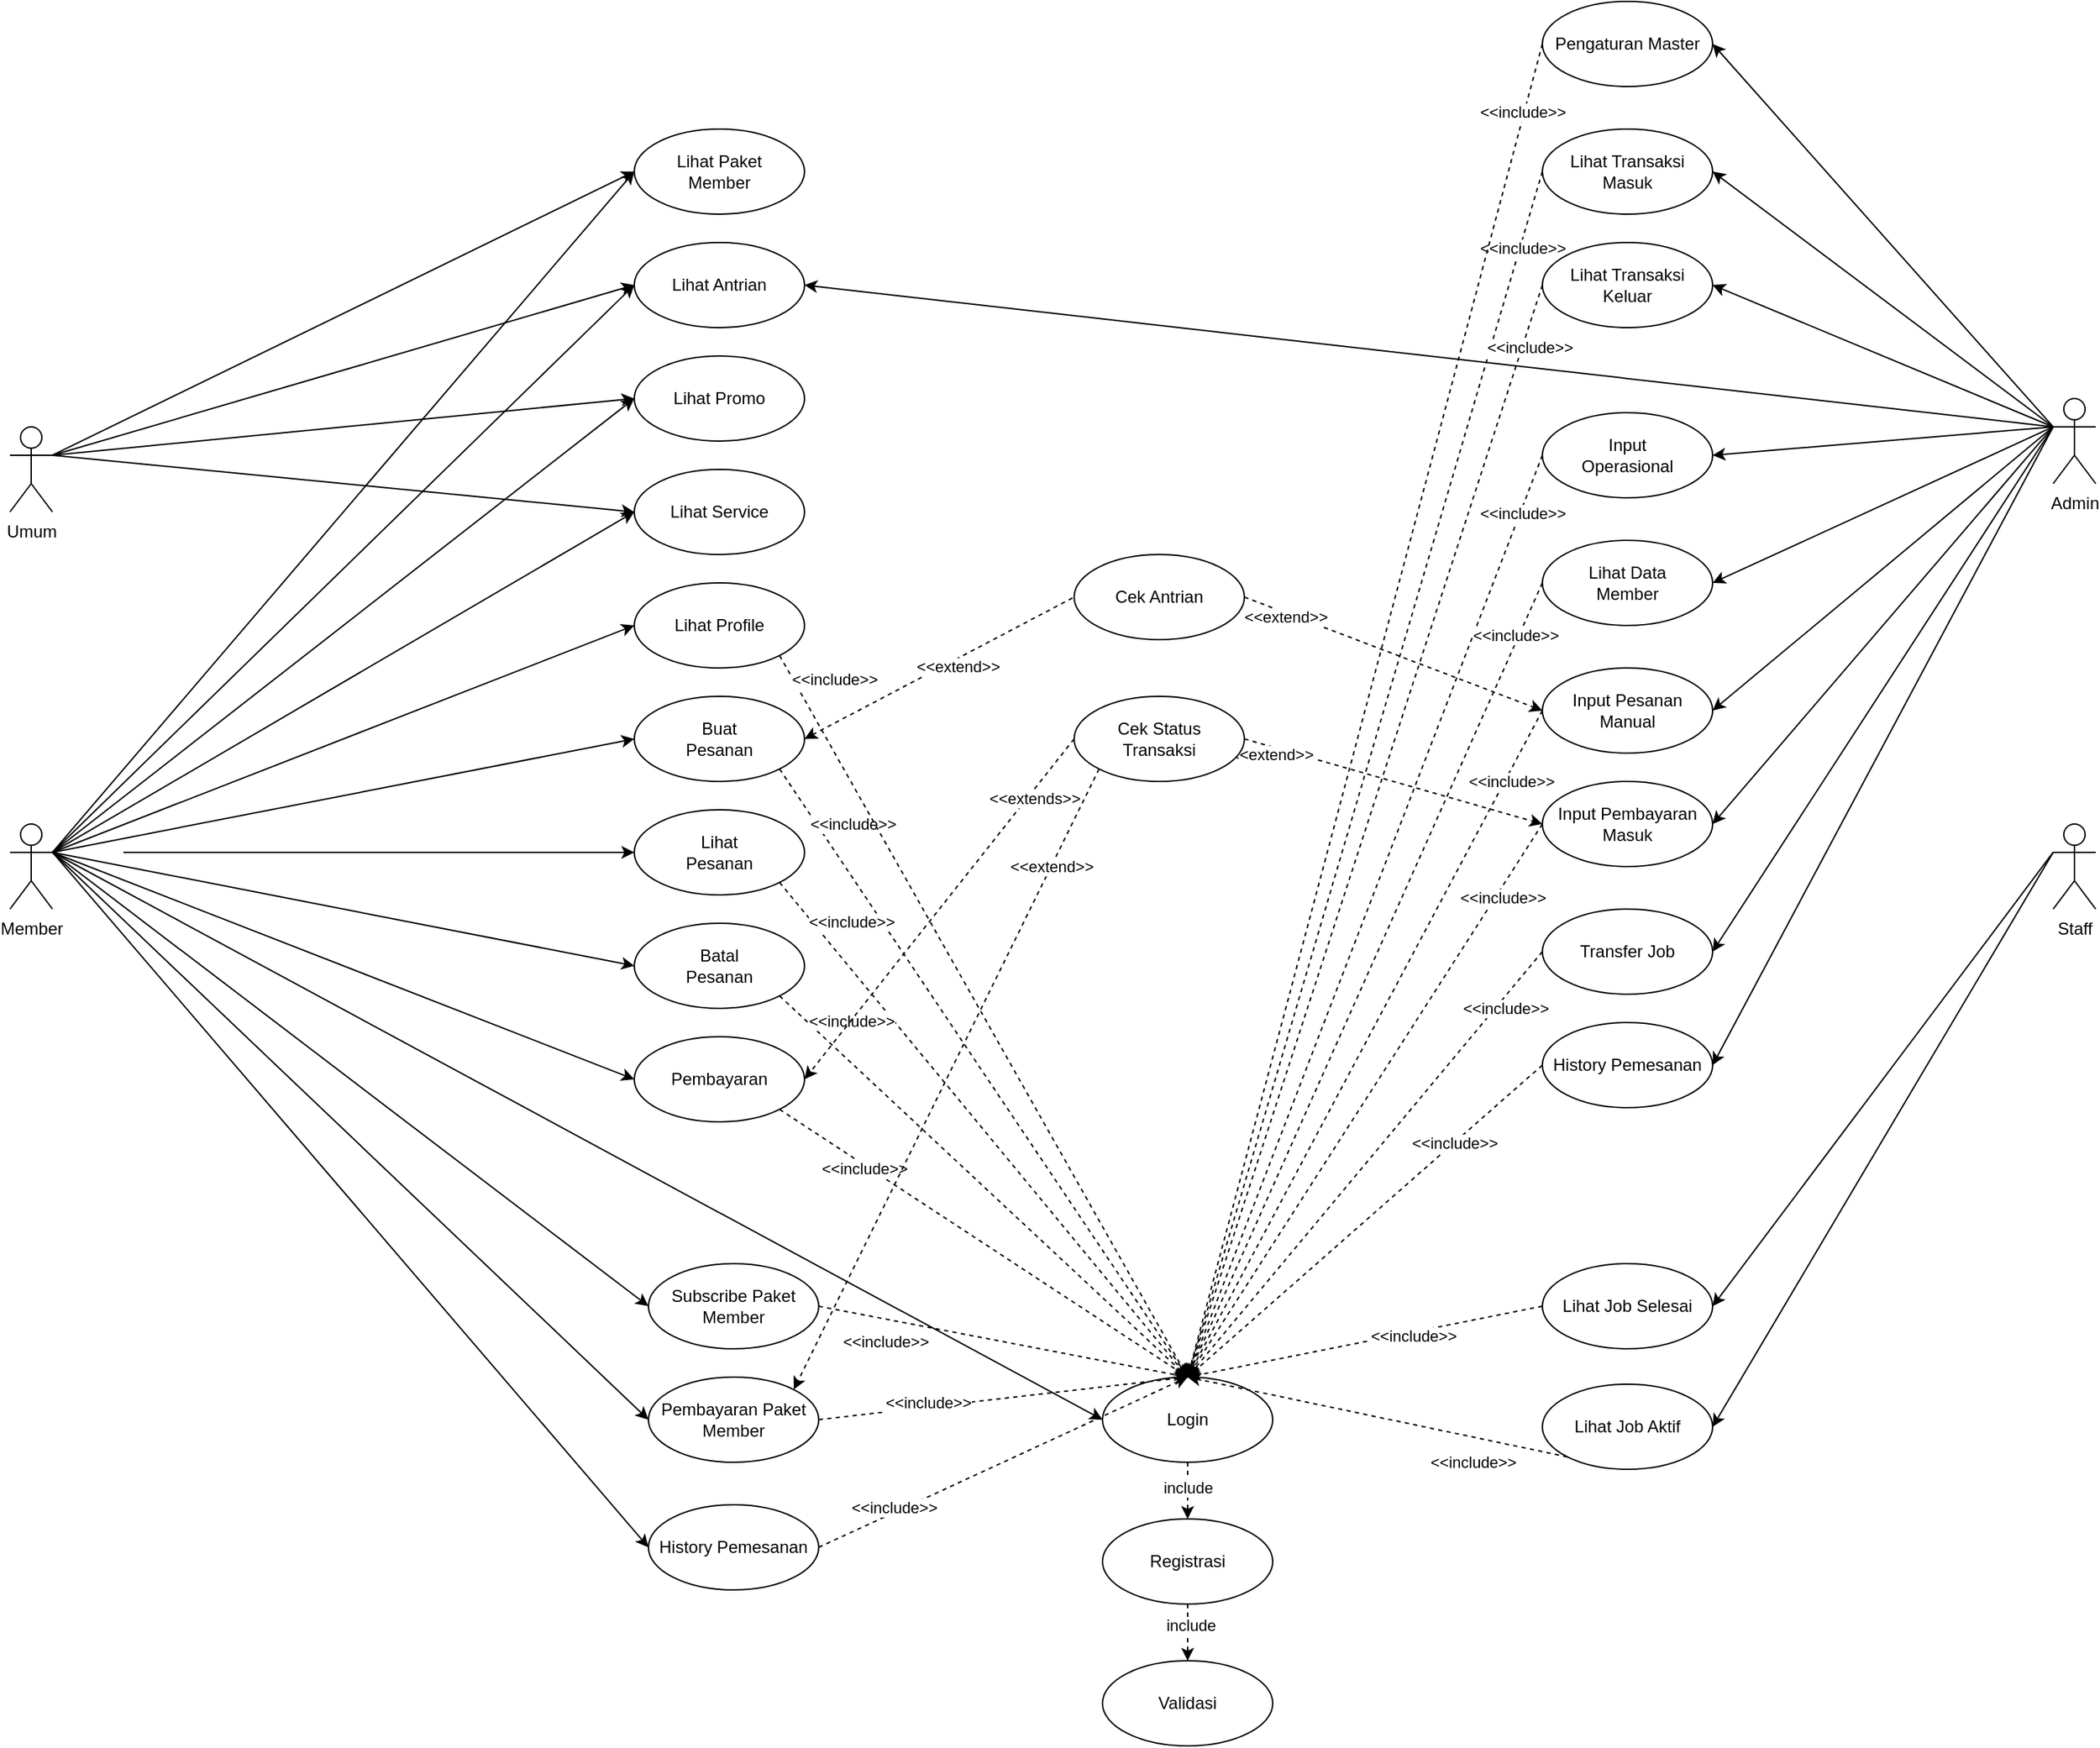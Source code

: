 <mxfile version="22.1.4" type="github">
  <diagram name="Page-1" id="RZWibH-738hVHqYzk8vU">
    <mxGraphModel dx="937" dy="1720" grid="1" gridSize="10" guides="1" tooltips="1" connect="1" arrows="1" fold="1" page="1" pageScale="1" pageWidth="850" pageHeight="1100" math="0" shadow="0">
      <root>
        <mxCell id="0" />
        <mxCell id="1" parent="0" />
        <mxCell id="k3TqVHNHk5mqW3imNTK8-18" style="rounded=0;orthogonalLoop=1;jettySize=auto;html=1;entryX=0;entryY=0.5;entryDx=0;entryDy=0;" parent="1" target="k3TqVHNHk5mqW3imNTK8-6" edge="1">
          <mxGeometry relative="1" as="geometry">
            <mxPoint x="40" y="260" as="sourcePoint" />
          </mxGeometry>
        </mxCell>
        <mxCell id="k3TqVHNHk5mqW3imNTK8-24" style="rounded=0;orthogonalLoop=1;jettySize=auto;html=1;exitX=1;exitY=0.333;exitDx=0;exitDy=0;exitPerimeter=0;entryX=0;entryY=0.5;entryDx=0;entryDy=0;" parent="1" source="k3TqVHNHk5mqW3imNTK8-1" target="k3TqVHNHk5mqW3imNTK8-16" edge="1">
          <mxGeometry relative="1" as="geometry" />
        </mxCell>
        <mxCell id="k3TqVHNHk5mqW3imNTK8-26" style="rounded=0;orthogonalLoop=1;jettySize=auto;html=1;entryX=0;entryY=0.5;entryDx=0;entryDy=0;" parent="1" target="k3TqVHNHk5mqW3imNTK8-25" edge="1">
          <mxGeometry relative="1" as="geometry">
            <mxPoint x="90" y="260" as="sourcePoint" />
          </mxGeometry>
        </mxCell>
        <mxCell id="k3TqVHNHk5mqW3imNTK8-30" style="rounded=0;orthogonalLoop=1;jettySize=auto;html=1;exitX=1;exitY=0.333;exitDx=0;exitDy=0;exitPerimeter=0;entryX=0;entryY=0.5;entryDx=0;entryDy=0;" parent="1" source="k3TqVHNHk5mqW3imNTK8-1" target="k3TqVHNHk5mqW3imNTK8-29" edge="1">
          <mxGeometry relative="1" as="geometry" />
        </mxCell>
        <mxCell id="k3TqVHNHk5mqW3imNTK8-35" style="rounded=0;orthogonalLoop=1;jettySize=auto;html=1;exitX=1;exitY=0.333;exitDx=0;exitDy=0;exitPerimeter=0;entryX=0;entryY=0.5;entryDx=0;entryDy=0;" parent="1" source="k3TqVHNHk5mqW3imNTK8-1" target="k3TqVHNHk5mqW3imNTK8-33" edge="1">
          <mxGeometry relative="1" as="geometry" />
        </mxCell>
        <mxCell id="k3TqVHNHk5mqW3imNTK8-53" style="rounded=0;orthogonalLoop=1;jettySize=auto;html=1;exitX=1;exitY=0.333;exitDx=0;exitDy=0;exitPerimeter=0;entryX=0;entryY=0.5;entryDx=0;entryDy=0;" parent="1" source="k3TqVHNHk5mqW3imNTK8-1" target="k3TqVHNHk5mqW3imNTK8-52" edge="1">
          <mxGeometry relative="1" as="geometry" />
        </mxCell>
        <mxCell id="k3TqVHNHk5mqW3imNTK8-57" style="rounded=0;orthogonalLoop=1;jettySize=auto;html=1;exitX=1;exitY=0.333;exitDx=0;exitDy=0;exitPerimeter=0;entryX=0;entryY=0.5;entryDx=0;entryDy=0;" parent="1" source="k3TqVHNHk5mqW3imNTK8-1" target="k3TqVHNHk5mqW3imNTK8-56" edge="1">
          <mxGeometry relative="1" as="geometry" />
        </mxCell>
        <mxCell id="k3TqVHNHk5mqW3imNTK8-65" style="rounded=0;orthogonalLoop=1;jettySize=auto;html=1;exitX=1;exitY=0.333;exitDx=0;exitDy=0;exitPerimeter=0;entryX=0;entryY=0.5;entryDx=0;entryDy=0;" parent="1" source="k3TqVHNHk5mqW3imNTK8-1" target="k3TqVHNHk5mqW3imNTK8-63" edge="1">
          <mxGeometry relative="1" as="geometry" />
        </mxCell>
        <mxCell id="k3TqVHNHk5mqW3imNTK8-72" style="rounded=0;orthogonalLoop=1;jettySize=auto;html=1;exitX=1;exitY=0.333;exitDx=0;exitDy=0;exitPerimeter=0;entryX=0;entryY=0.5;entryDx=0;entryDy=0;" parent="1" source="k3TqVHNHk5mqW3imNTK8-1" target="k3TqVHNHk5mqW3imNTK8-69" edge="1">
          <mxGeometry relative="1" as="geometry" />
        </mxCell>
        <mxCell id="k3TqVHNHk5mqW3imNTK8-74" style="rounded=0;orthogonalLoop=1;jettySize=auto;html=1;exitX=1;exitY=0.333;exitDx=0;exitDy=0;exitPerimeter=0;entryX=0;entryY=0.5;entryDx=0;entryDy=0;" parent="1" source="k3TqVHNHk5mqW3imNTK8-1" target="k3TqVHNHk5mqW3imNTK8-73" edge="1">
          <mxGeometry relative="1" as="geometry" />
        </mxCell>
        <mxCell id="k3TqVHNHk5mqW3imNTK8-79" style="rounded=0;orthogonalLoop=1;jettySize=auto;html=1;exitX=1;exitY=0.333;exitDx=0;exitDy=0;exitPerimeter=0;entryX=0;entryY=0.5;entryDx=0;entryDy=0;" parent="1" source="k3TqVHNHk5mqW3imNTK8-1" target="k3TqVHNHk5mqW3imNTK8-78" edge="1">
          <mxGeometry relative="1" as="geometry" />
        </mxCell>
        <mxCell id="KHBXSMQMvvjmzLpoduHy-2" style="rounded=0;orthogonalLoop=1;jettySize=auto;html=1;exitX=1;exitY=0.333;exitDx=0;exitDy=0;exitPerimeter=0;entryX=0;entryY=0.5;entryDx=0;entryDy=0;" edge="1" parent="1" source="k3TqVHNHk5mqW3imNTK8-1" target="KHBXSMQMvvjmzLpoduHy-1">
          <mxGeometry relative="1" as="geometry" />
        </mxCell>
        <mxCell id="k3TqVHNHk5mqW3imNTK8-1" value="Member" style="shape=umlActor;verticalLabelPosition=bottom;verticalAlign=top;html=1;outlineConnect=0;" parent="1" vertex="1">
          <mxGeometry x="10" y="240" width="30" height="60" as="geometry" />
        </mxCell>
        <mxCell id="k3TqVHNHk5mqW3imNTK8-10" value="" style="edgeStyle=orthogonalEdgeStyle;rounded=0;orthogonalLoop=1;jettySize=auto;html=1;dashed=1;" parent="1" source="k3TqVHNHk5mqW3imNTK8-6" target="k3TqVHNHk5mqW3imNTK8-9" edge="1">
          <mxGeometry relative="1" as="geometry" />
        </mxCell>
        <mxCell id="k3TqVHNHk5mqW3imNTK8-11" value="&lt;div&gt;include&lt;/div&gt;" style="edgeLabel;html=1;align=center;verticalAlign=middle;resizable=0;points=[];" parent="k3TqVHNHk5mqW3imNTK8-10" vertex="1" connectable="0">
          <mxGeometry x="-0.129" relative="1" as="geometry">
            <mxPoint as="offset" />
          </mxGeometry>
        </mxCell>
        <mxCell id="k3TqVHNHk5mqW3imNTK8-6" value="Login" style="ellipse;whiteSpace=wrap;html=1;" parent="1" vertex="1">
          <mxGeometry x="780" y="630" width="120" height="60" as="geometry" />
        </mxCell>
        <mxCell id="k3TqVHNHk5mqW3imNTK8-13" value="" style="edgeStyle=orthogonalEdgeStyle;rounded=0;orthogonalLoop=1;jettySize=auto;html=1;dashed=1;" parent="1" source="k3TqVHNHk5mqW3imNTK8-9" target="k3TqVHNHk5mqW3imNTK8-12" edge="1">
          <mxGeometry relative="1" as="geometry" />
        </mxCell>
        <mxCell id="k3TqVHNHk5mqW3imNTK8-14" value="include" style="edgeLabel;html=1;align=center;verticalAlign=middle;resizable=0;points=[];" parent="k3TqVHNHk5mqW3imNTK8-13" vertex="1" connectable="0">
          <mxGeometry x="-0.254" y="2" relative="1" as="geometry">
            <mxPoint as="offset" />
          </mxGeometry>
        </mxCell>
        <mxCell id="k3TqVHNHk5mqW3imNTK8-9" value="Registrasi" style="ellipse;whiteSpace=wrap;html=1;" parent="1" vertex="1">
          <mxGeometry x="780" y="730" width="120" height="60" as="geometry" />
        </mxCell>
        <mxCell id="k3TqVHNHk5mqW3imNTK8-12" value="Validasi" style="ellipse;whiteSpace=wrap;html=1;" parent="1" vertex="1">
          <mxGeometry x="780" y="830" width="120" height="60" as="geometry" />
        </mxCell>
        <mxCell id="k3TqVHNHk5mqW3imNTK8-41" style="rounded=0;orthogonalLoop=1;jettySize=auto;html=1;exitX=1;exitY=1;exitDx=0;exitDy=0;entryX=0.5;entryY=0;entryDx=0;entryDy=0;dashed=1;" parent="1" source="k3TqVHNHk5mqW3imNTK8-16" target="k3TqVHNHk5mqW3imNTK8-6" edge="1">
          <mxGeometry relative="1" as="geometry" />
        </mxCell>
        <mxCell id="k3TqVHNHk5mqW3imNTK8-46" value="&amp;lt;&amp;lt;include&amp;gt;&amp;gt;" style="edgeLabel;html=1;align=center;verticalAlign=middle;resizable=0;points=[];" parent="k3TqVHNHk5mqW3imNTK8-41" vertex="1" connectable="0">
          <mxGeometry x="-0.733" y="4" relative="1" as="geometry">
            <mxPoint x="10" y="-17" as="offset" />
          </mxGeometry>
        </mxCell>
        <mxCell id="hbDmPjfFOQGGygIN4OG3-49" style="rounded=0;orthogonalLoop=1;jettySize=auto;html=1;exitX=1;exitY=0.5;exitDx=0;exitDy=0;entryX=0;entryY=0.5;entryDx=0;entryDy=0;dashed=1;endArrow=none;endFill=0;startArrow=classic;startFill=1;" parent="1" source="k3TqVHNHk5mqW3imNTK8-16" target="hbDmPjfFOQGGygIN4OG3-48" edge="1">
          <mxGeometry relative="1" as="geometry" />
        </mxCell>
        <mxCell id="hbDmPjfFOQGGygIN4OG3-50" value="&amp;lt;&amp;lt;extend&amp;gt;&amp;gt;" style="edgeLabel;html=1;align=center;verticalAlign=middle;resizable=0;points=[];" parent="hbDmPjfFOQGGygIN4OG3-49" vertex="1" connectable="0">
          <mxGeometry x="0.108" y="-5" relative="1" as="geometry">
            <mxPoint as="offset" />
          </mxGeometry>
        </mxCell>
        <mxCell id="k3TqVHNHk5mqW3imNTK8-16" value="&lt;div&gt;Buat&lt;/div&gt;&lt;div&gt;Pesanan&lt;br&gt;&lt;/div&gt;" style="ellipse;whiteSpace=wrap;html=1;" parent="1" vertex="1">
          <mxGeometry x="450" y="150" width="120" height="60" as="geometry" />
        </mxCell>
        <mxCell id="k3TqVHNHk5mqW3imNTK8-42" style="rounded=0;orthogonalLoop=1;jettySize=auto;html=1;exitX=1;exitY=1;exitDx=0;exitDy=0;entryX=0.5;entryY=0;entryDx=0;entryDy=0;dashed=1;" parent="1" source="k3TqVHNHk5mqW3imNTK8-25" target="k3TqVHNHk5mqW3imNTK8-6" edge="1">
          <mxGeometry relative="1" as="geometry" />
        </mxCell>
        <mxCell id="k3TqVHNHk5mqW3imNTK8-45" value="&amp;lt;&amp;lt;include&amp;gt;&amp;gt;" style="edgeLabel;html=1;align=center;verticalAlign=middle;resizable=0;points=[];" parent="k3TqVHNHk5mqW3imNTK8-42" vertex="1" connectable="0">
          <mxGeometry x="-0.7" y="2" relative="1" as="geometry">
            <mxPoint x="6" y="-24" as="offset" />
          </mxGeometry>
        </mxCell>
        <mxCell id="k3TqVHNHk5mqW3imNTK8-25" value="&lt;div&gt;Lihat&lt;/div&gt;&lt;div&gt;Pesanan&lt;br&gt;&lt;/div&gt;" style="ellipse;whiteSpace=wrap;html=1;" parent="1" vertex="1">
          <mxGeometry x="450" y="230" width="120" height="60" as="geometry" />
        </mxCell>
        <mxCell id="k3TqVHNHk5mqW3imNTK8-43" style="rounded=0;orthogonalLoop=1;jettySize=auto;html=1;exitX=1;exitY=1;exitDx=0;exitDy=0;entryX=0.5;entryY=0;entryDx=0;entryDy=0;dashed=1;" parent="1" source="k3TqVHNHk5mqW3imNTK8-29" target="k3TqVHNHk5mqW3imNTK8-6" edge="1">
          <mxGeometry relative="1" as="geometry" />
        </mxCell>
        <mxCell id="k3TqVHNHk5mqW3imNTK8-44" value="&amp;lt;&amp;lt;include&amp;gt;&amp;gt;" style="edgeLabel;html=1;align=center;verticalAlign=middle;resizable=0;points=[];" parent="k3TqVHNHk5mqW3imNTK8-43" vertex="1" connectable="0">
          <mxGeometry x="-0.611" y="3" relative="1" as="geometry">
            <mxPoint x="-8" y="-33" as="offset" />
          </mxGeometry>
        </mxCell>
        <mxCell id="k3TqVHNHk5mqW3imNTK8-29" value="&lt;div&gt;Batal&lt;/div&gt;&lt;div&gt;Pesanan&lt;br&gt;&lt;/div&gt;" style="ellipse;whiteSpace=wrap;html=1;" parent="1" vertex="1">
          <mxGeometry x="450" y="310" width="120" height="60" as="geometry" />
        </mxCell>
        <mxCell id="k3TqVHNHk5mqW3imNTK8-40" style="rounded=0;orthogonalLoop=1;jettySize=auto;html=1;exitX=1;exitY=1;exitDx=0;exitDy=0;entryX=0.5;entryY=0;entryDx=0;entryDy=0;dashed=1;" parent="1" source="k3TqVHNHk5mqW3imNTK8-33" target="k3TqVHNHk5mqW3imNTK8-6" edge="1">
          <mxGeometry relative="1" as="geometry" />
        </mxCell>
        <mxCell id="k3TqVHNHk5mqW3imNTK8-47" value="&amp;lt;&amp;lt;include&amp;gt;&amp;gt;" style="edgeLabel;html=1;align=center;verticalAlign=middle;resizable=0;points=[];" parent="k3TqVHNHk5mqW3imNTK8-40" vertex="1" connectable="0">
          <mxGeometry x="-0.782" y="2" relative="1" as="geometry">
            <mxPoint x="5" y="-38" as="offset" />
          </mxGeometry>
        </mxCell>
        <mxCell id="k3TqVHNHk5mqW3imNTK8-33" value="Lihat Profile" style="ellipse;whiteSpace=wrap;html=1;" parent="1" vertex="1">
          <mxGeometry x="450" y="70" width="120" height="60" as="geometry" />
        </mxCell>
        <mxCell id="k3TqVHNHk5mqW3imNTK8-50" style="rounded=0;orthogonalLoop=1;jettySize=auto;html=1;exitX=1;exitY=1;exitDx=0;exitDy=0;entryX=0.5;entryY=0;entryDx=0;entryDy=0;dashed=1;" parent="1" source="k3TqVHNHk5mqW3imNTK8-48" target="k3TqVHNHk5mqW3imNTK8-6" edge="1">
          <mxGeometry relative="1" as="geometry" />
        </mxCell>
        <mxCell id="k3TqVHNHk5mqW3imNTK8-51" value="&amp;lt;&amp;lt;include&amp;gt;&amp;gt;" style="edgeLabel;html=1;align=center;verticalAlign=middle;resizable=0;points=[];" parent="k3TqVHNHk5mqW3imNTK8-50" vertex="1" connectable="0">
          <mxGeometry x="-0.582" y="-2" relative="1" as="geometry">
            <mxPoint as="offset" />
          </mxGeometry>
        </mxCell>
        <mxCell id="k3TqVHNHk5mqW3imNTK8-48" value="&lt;div&gt;Pembayaran&lt;br&gt;&lt;/div&gt;" style="ellipse;whiteSpace=wrap;html=1;" parent="1" vertex="1">
          <mxGeometry x="450" y="390" width="120" height="60" as="geometry" />
        </mxCell>
        <mxCell id="k3TqVHNHk5mqW3imNTK8-49" style="rounded=0;orthogonalLoop=1;jettySize=auto;html=1;exitX=1;exitY=0.333;exitDx=0;exitDy=0;exitPerimeter=0;entryX=0;entryY=0.5;entryDx=0;entryDy=0;" parent="1" source="k3TqVHNHk5mqW3imNTK8-1" target="k3TqVHNHk5mqW3imNTK8-48" edge="1">
          <mxGeometry relative="1" as="geometry" />
        </mxCell>
        <mxCell id="k3TqVHNHk5mqW3imNTK8-52" value="Lihat Service" style="ellipse;whiteSpace=wrap;html=1;" parent="1" vertex="1">
          <mxGeometry x="450" y="-10" width="120" height="60" as="geometry" />
        </mxCell>
        <mxCell id="k3TqVHNHk5mqW3imNTK8-56" value="Lihat Promo" style="ellipse;whiteSpace=wrap;html=1;" parent="1" vertex="1">
          <mxGeometry x="450" y="-90" width="120" height="60" as="geometry" />
        </mxCell>
        <mxCell id="k3TqVHNHk5mqW3imNTK8-61" style="rounded=0;orthogonalLoop=1;jettySize=auto;html=1;exitX=1;exitY=0.333;exitDx=0;exitDy=0;exitPerimeter=0;entryX=0;entryY=0.5;entryDx=0;entryDy=0;" parent="1" source="k3TqVHNHk5mqW3imNTK8-60" target="k3TqVHNHk5mqW3imNTK8-56" edge="1">
          <mxGeometry relative="1" as="geometry" />
        </mxCell>
        <mxCell id="k3TqVHNHk5mqW3imNTK8-62" style="rounded=0;orthogonalLoop=1;jettySize=auto;html=1;exitX=1;exitY=0.333;exitDx=0;exitDy=0;exitPerimeter=0;entryX=0;entryY=0.5;entryDx=0;entryDy=0;" parent="1" source="k3TqVHNHk5mqW3imNTK8-60" target="k3TqVHNHk5mqW3imNTK8-52" edge="1">
          <mxGeometry relative="1" as="geometry" />
        </mxCell>
        <mxCell id="k3TqVHNHk5mqW3imNTK8-64" style="rounded=0;orthogonalLoop=1;jettySize=auto;html=1;exitX=1;exitY=0.333;exitDx=0;exitDy=0;exitPerimeter=0;entryX=0;entryY=0.5;entryDx=0;entryDy=0;" parent="1" source="k3TqVHNHk5mqW3imNTK8-60" target="k3TqVHNHk5mqW3imNTK8-63" edge="1">
          <mxGeometry relative="1" as="geometry" />
        </mxCell>
        <mxCell id="k3TqVHNHk5mqW3imNTK8-70" style="rounded=0;orthogonalLoop=1;jettySize=auto;html=1;exitX=1;exitY=0.333;exitDx=0;exitDy=0;exitPerimeter=0;entryX=0;entryY=0.5;entryDx=0;entryDy=0;" parent="1" source="k3TqVHNHk5mqW3imNTK8-60" target="k3TqVHNHk5mqW3imNTK8-69" edge="1">
          <mxGeometry relative="1" as="geometry" />
        </mxCell>
        <mxCell id="k3TqVHNHk5mqW3imNTK8-60" value="Umum" style="shape=umlActor;verticalLabelPosition=bottom;verticalAlign=top;html=1;outlineConnect=0;" parent="1" vertex="1">
          <mxGeometry x="10" y="-40" width="30" height="60" as="geometry" />
        </mxCell>
        <mxCell id="k3TqVHNHk5mqW3imNTK8-63" value="Lihat Antrian" style="ellipse;whiteSpace=wrap;html=1;" parent="1" vertex="1">
          <mxGeometry x="450" y="-170" width="120" height="60" as="geometry" />
        </mxCell>
        <mxCell id="k3TqVHNHk5mqW3imNTK8-69" value="&lt;div&gt;Lihat Paket&lt;/div&gt;&lt;div&gt;Member&lt;br&gt;&lt;/div&gt;" style="ellipse;whiteSpace=wrap;html=1;" parent="1" vertex="1">
          <mxGeometry x="450" y="-250" width="120" height="60" as="geometry" />
        </mxCell>
        <mxCell id="k3TqVHNHk5mqW3imNTK8-75" style="rounded=0;orthogonalLoop=1;jettySize=auto;html=1;exitX=1;exitY=0.5;exitDx=0;exitDy=0;dashed=1;entryX=0.5;entryY=0;entryDx=0;entryDy=0;" parent="1" source="k3TqVHNHk5mqW3imNTK8-73" target="k3TqVHNHk5mqW3imNTK8-6" edge="1">
          <mxGeometry relative="1" as="geometry" />
        </mxCell>
        <mxCell id="k3TqVHNHk5mqW3imNTK8-76" value="&amp;lt;&amp;lt;include&amp;gt;&amp;gt;" style="edgeLabel;html=1;align=center;verticalAlign=middle;resizable=0;points=[];" parent="k3TqVHNHk5mqW3imNTK8-75" vertex="1" connectable="0">
          <mxGeometry x="-0.353" y="-2" relative="1" as="geometry">
            <mxPoint x="-37" y="7" as="offset" />
          </mxGeometry>
        </mxCell>
        <mxCell id="k3TqVHNHk5mqW3imNTK8-73" value="&lt;div&gt;Subscribe Paket&lt;/div&gt;&lt;div&gt;Member&lt;/div&gt;" style="ellipse;whiteSpace=wrap;html=1;" parent="1" vertex="1">
          <mxGeometry x="460" y="550" width="120" height="60" as="geometry" />
        </mxCell>
        <mxCell id="k3TqVHNHk5mqW3imNTK8-80" style="rounded=0;orthogonalLoop=1;jettySize=auto;html=1;exitX=1;exitY=0.5;exitDx=0;exitDy=0;entryX=0.5;entryY=0;entryDx=0;entryDy=0;dashed=1;" parent="1" source="k3TqVHNHk5mqW3imNTK8-78" target="k3TqVHNHk5mqW3imNTK8-6" edge="1">
          <mxGeometry relative="1" as="geometry" />
        </mxCell>
        <mxCell id="k3TqVHNHk5mqW3imNTK8-81" value="&amp;lt;&amp;lt;include&amp;gt;&amp;gt;" style="edgeLabel;html=1;align=center;verticalAlign=middle;resizable=0;points=[];" parent="k3TqVHNHk5mqW3imNTK8-80" vertex="1" connectable="0">
          <mxGeometry x="-0.408" y="3" relative="1" as="geometry">
            <mxPoint as="offset" />
          </mxGeometry>
        </mxCell>
        <mxCell id="k3TqVHNHk5mqW3imNTK8-78" value="&lt;div&gt;Pembayaran Paket&lt;/div&gt;&lt;div&gt;Member&lt;/div&gt;" style="ellipse;whiteSpace=wrap;html=1;" parent="1" vertex="1">
          <mxGeometry x="460" y="630" width="120" height="60" as="geometry" />
        </mxCell>
        <mxCell id="hbDmPjfFOQGGygIN4OG3-6" style="rounded=0;orthogonalLoop=1;jettySize=auto;html=1;exitX=0;exitY=0.333;exitDx=0;exitDy=0;exitPerimeter=0;entryX=1;entryY=0.5;entryDx=0;entryDy=0;" parent="1" source="hbDmPjfFOQGGygIN4OG3-4" target="hbDmPjfFOQGGygIN4OG3-5" edge="1">
          <mxGeometry relative="1" as="geometry" />
        </mxCell>
        <mxCell id="hbDmPjfFOQGGygIN4OG3-23" style="rounded=0;orthogonalLoop=1;jettySize=auto;html=1;exitX=0;exitY=0.333;exitDx=0;exitDy=0;exitPerimeter=0;entryX=1;entryY=0.5;entryDx=0;entryDy=0;" parent="1" source="hbDmPjfFOQGGygIN4OG3-4" target="hbDmPjfFOQGGygIN4OG3-22" edge="1">
          <mxGeometry relative="1" as="geometry" />
        </mxCell>
        <mxCell id="hbDmPjfFOQGGygIN4OG3-4" value="&lt;div&gt;Staff&lt;/div&gt;" style="shape=umlActor;verticalLabelPosition=bottom;verticalAlign=top;html=1;outlineConnect=0;" parent="1" vertex="1">
          <mxGeometry x="1450" y="240" width="30" height="60" as="geometry" />
        </mxCell>
        <mxCell id="hbDmPjfFOQGGygIN4OG3-7" style="rounded=0;orthogonalLoop=1;jettySize=auto;html=1;exitX=0;exitY=1;exitDx=0;exitDy=0;entryX=0.5;entryY=0;entryDx=0;entryDy=0;dashed=1;" parent="1" source="hbDmPjfFOQGGygIN4OG3-5" target="k3TqVHNHk5mqW3imNTK8-6" edge="1">
          <mxGeometry relative="1" as="geometry" />
        </mxCell>
        <mxCell id="hbDmPjfFOQGGygIN4OG3-8" value="&amp;lt;&amp;lt;include&amp;gt;&amp;gt;" style="edgeLabel;html=1;align=center;verticalAlign=middle;resizable=0;points=[];" parent="hbDmPjfFOQGGygIN4OG3-7" vertex="1" connectable="0">
          <mxGeometry x="-0.891" y="3" relative="1" as="geometry">
            <mxPoint x="-52" y="4" as="offset" />
          </mxGeometry>
        </mxCell>
        <mxCell id="hbDmPjfFOQGGygIN4OG3-5" value="Lihat Job Aktif" style="ellipse;whiteSpace=wrap;html=1;" parent="1" vertex="1">
          <mxGeometry x="1090" y="635" width="120" height="60" as="geometry" />
        </mxCell>
        <mxCell id="hbDmPjfFOQGGygIN4OG3-11" style="rounded=0;orthogonalLoop=1;jettySize=auto;html=1;exitX=0;exitY=0.333;exitDx=0;exitDy=0;exitPerimeter=0;entryX=1;entryY=0.5;entryDx=0;entryDy=0;" parent="1" source="hbDmPjfFOQGGygIN4OG3-9" target="hbDmPjfFOQGGygIN4OG3-10" edge="1">
          <mxGeometry relative="1" as="geometry" />
        </mxCell>
        <mxCell id="hbDmPjfFOQGGygIN4OG3-14" style="rounded=0;orthogonalLoop=1;jettySize=auto;html=1;exitX=0;exitY=0.333;exitDx=0;exitDy=0;exitPerimeter=0;entryX=1;entryY=0.5;entryDx=0;entryDy=0;" parent="1" source="hbDmPjfFOQGGygIN4OG3-9" target="hbDmPjfFOQGGygIN4OG3-13" edge="1">
          <mxGeometry relative="1" as="geometry" />
        </mxCell>
        <mxCell id="hbDmPjfFOQGGygIN4OG3-17" style="rounded=0;orthogonalLoop=1;jettySize=auto;html=1;exitX=0;exitY=0.333;exitDx=0;exitDy=0;exitPerimeter=0;entryX=1;entryY=0.5;entryDx=0;entryDy=0;" parent="1" source="hbDmPjfFOQGGygIN4OG3-9" target="hbDmPjfFOQGGygIN4OG3-16" edge="1">
          <mxGeometry relative="1" as="geometry" />
        </mxCell>
        <mxCell id="hbDmPjfFOQGGygIN4OG3-20" style="rounded=0;orthogonalLoop=1;jettySize=auto;html=1;exitX=0;exitY=0.333;exitDx=0;exitDy=0;exitPerimeter=0;entryX=1;entryY=0.5;entryDx=0;entryDy=0;" parent="1" source="hbDmPjfFOQGGygIN4OG3-9" target="hbDmPjfFOQGGygIN4OG3-19" edge="1">
          <mxGeometry relative="1" as="geometry" />
        </mxCell>
        <mxCell id="hbDmPjfFOQGGygIN4OG3-26" style="rounded=0;orthogonalLoop=1;jettySize=auto;html=1;exitX=0;exitY=0.333;exitDx=0;exitDy=0;exitPerimeter=0;entryX=1;entryY=0.5;entryDx=0;entryDy=0;" parent="1" source="hbDmPjfFOQGGygIN4OG3-9" target="k3TqVHNHk5mqW3imNTK8-63" edge="1">
          <mxGeometry relative="1" as="geometry" />
        </mxCell>
        <mxCell id="hbDmPjfFOQGGygIN4OG3-32" style="rounded=0;orthogonalLoop=1;jettySize=auto;html=1;exitX=0;exitY=0.333;exitDx=0;exitDy=0;exitPerimeter=0;entryX=1;entryY=0.5;entryDx=0;entryDy=0;" parent="1" source="hbDmPjfFOQGGygIN4OG3-9" target="hbDmPjfFOQGGygIN4OG3-31" edge="1">
          <mxGeometry relative="1" as="geometry" />
        </mxCell>
        <mxCell id="hbDmPjfFOQGGygIN4OG3-36" style="rounded=0;orthogonalLoop=1;jettySize=auto;html=1;exitX=0;exitY=0.333;exitDx=0;exitDy=0;exitPerimeter=0;entryX=1;entryY=0.5;entryDx=0;entryDy=0;" parent="1" source="hbDmPjfFOQGGygIN4OG3-9" target="hbDmPjfFOQGGygIN4OG3-35" edge="1">
          <mxGeometry relative="1" as="geometry" />
        </mxCell>
        <mxCell id="hbDmPjfFOQGGygIN4OG3-39" style="rounded=0;orthogonalLoop=1;jettySize=auto;html=1;exitX=0;exitY=0.333;exitDx=0;exitDy=0;exitPerimeter=0;entryX=1;entryY=0.5;entryDx=0;entryDy=0;" parent="1" source="hbDmPjfFOQGGygIN4OG3-9" target="hbDmPjfFOQGGygIN4OG3-38" edge="1">
          <mxGeometry relative="1" as="geometry" />
        </mxCell>
        <mxCell id="hbDmPjfFOQGGygIN4OG3-44" style="rounded=0;orthogonalLoop=1;jettySize=auto;html=1;exitX=0;exitY=0.333;exitDx=0;exitDy=0;exitPerimeter=0;entryX=1;entryY=0.5;entryDx=0;entryDy=0;" parent="1" source="hbDmPjfFOQGGygIN4OG3-9" target="hbDmPjfFOQGGygIN4OG3-43" edge="1">
          <mxGeometry relative="1" as="geometry" />
        </mxCell>
        <mxCell id="KHBXSMQMvvjmzLpoduHy-6" style="rounded=0;orthogonalLoop=1;jettySize=auto;html=1;exitX=0;exitY=0.333;exitDx=0;exitDy=0;exitPerimeter=0;entryX=1;entryY=0.5;entryDx=0;entryDy=0;" edge="1" parent="1" source="hbDmPjfFOQGGygIN4OG3-9" target="KHBXSMQMvvjmzLpoduHy-5">
          <mxGeometry relative="1" as="geometry" />
        </mxCell>
        <mxCell id="hbDmPjfFOQGGygIN4OG3-9" value="&lt;div&gt;Admin&lt;/div&gt;&lt;div&gt;&lt;br&gt;&lt;/div&gt;" style="shape=umlActor;verticalLabelPosition=bottom;verticalAlign=top;html=1;outlineConnect=0;" parent="1" vertex="1">
          <mxGeometry x="1450" y="-60" width="30" height="60" as="geometry" />
        </mxCell>
        <mxCell id="hbDmPjfFOQGGygIN4OG3-12" style="rounded=0;orthogonalLoop=1;jettySize=auto;html=1;exitX=0;exitY=0.5;exitDx=0;exitDy=0;entryX=0.5;entryY=0;entryDx=0;entryDy=0;dashed=1;" parent="1" source="hbDmPjfFOQGGygIN4OG3-10" target="k3TqVHNHk5mqW3imNTK8-6" edge="1">
          <mxGeometry relative="1" as="geometry" />
        </mxCell>
        <mxCell id="hbDmPjfFOQGGygIN4OG3-27" value="&amp;lt;&amp;lt;include&amp;gt;&amp;gt;" style="edgeLabel;html=1;align=center;verticalAlign=middle;resizable=0;points=[];" parent="hbDmPjfFOQGGygIN4OG3-12" vertex="1" connectable="0">
          <mxGeometry x="-0.877" y="1" relative="1" as="geometry">
            <mxPoint y="1" as="offset" />
          </mxGeometry>
        </mxCell>
        <mxCell id="hbDmPjfFOQGGygIN4OG3-10" value="&lt;div&gt;Lihat Transaksi&lt;/div&gt;&lt;div&gt;Masuk&lt;br&gt;&lt;/div&gt;" style="ellipse;whiteSpace=wrap;html=1;" parent="1" vertex="1">
          <mxGeometry x="1090" y="-250" width="120" height="60" as="geometry" />
        </mxCell>
        <mxCell id="hbDmPjfFOQGGygIN4OG3-15" style="rounded=0;orthogonalLoop=1;jettySize=auto;html=1;exitX=0;exitY=0.5;exitDx=0;exitDy=0;entryX=0.5;entryY=0;entryDx=0;entryDy=0;dashed=1;" parent="1" source="hbDmPjfFOQGGygIN4OG3-13" target="k3TqVHNHk5mqW3imNTK8-6" edge="1">
          <mxGeometry relative="1" as="geometry" />
        </mxCell>
        <mxCell id="hbDmPjfFOQGGygIN4OG3-28" value="&amp;lt;&amp;lt;include&amp;gt;&amp;gt;" style="edgeLabel;html=1;align=center;verticalAlign=middle;resizable=0;points=[];" parent="hbDmPjfFOQGGygIN4OG3-15" vertex="1" connectable="0">
          <mxGeometry x="-0.887" y="5" relative="1" as="geometry">
            <mxPoint y="-1" as="offset" />
          </mxGeometry>
        </mxCell>
        <mxCell id="hbDmPjfFOQGGygIN4OG3-13" value="&lt;div&gt;Lihat Transaksi&lt;/div&gt;&lt;div&gt;Keluar&lt;br&gt;&lt;/div&gt;" style="ellipse;whiteSpace=wrap;html=1;" parent="1" vertex="1">
          <mxGeometry x="1090" y="-170" width="120" height="60" as="geometry" />
        </mxCell>
        <mxCell id="hbDmPjfFOQGGygIN4OG3-18" style="rounded=0;orthogonalLoop=1;jettySize=auto;html=1;exitX=0;exitY=0.5;exitDx=0;exitDy=0;entryX=0.5;entryY=0;entryDx=0;entryDy=0;dashed=1;" parent="1" source="hbDmPjfFOQGGygIN4OG3-16" target="k3TqVHNHk5mqW3imNTK8-6" edge="1">
          <mxGeometry relative="1" as="geometry" />
        </mxCell>
        <mxCell id="hbDmPjfFOQGGygIN4OG3-29" value="&amp;lt;&amp;lt;include&amp;gt;&amp;gt;" style="edgeLabel;html=1;align=center;verticalAlign=middle;resizable=0;points=[];" parent="hbDmPjfFOQGGygIN4OG3-18" vertex="1" connectable="0">
          <mxGeometry x="-0.873" y="2" relative="1" as="geometry">
            <mxPoint y="-1" as="offset" />
          </mxGeometry>
        </mxCell>
        <mxCell id="hbDmPjfFOQGGygIN4OG3-16" value="&lt;div&gt;Input&lt;/div&gt;&lt;div&gt;Operasional&lt;br&gt;&lt;/div&gt;" style="ellipse;whiteSpace=wrap;html=1;" parent="1" vertex="1">
          <mxGeometry x="1090" y="-50" width="120" height="60" as="geometry" />
        </mxCell>
        <mxCell id="hbDmPjfFOQGGygIN4OG3-21" style="rounded=0;orthogonalLoop=1;jettySize=auto;html=1;exitX=0;exitY=0.5;exitDx=0;exitDy=0;entryX=0.5;entryY=0;entryDx=0;entryDy=0;dashed=1;" parent="1" source="hbDmPjfFOQGGygIN4OG3-19" target="k3TqVHNHk5mqW3imNTK8-6" edge="1">
          <mxGeometry relative="1" as="geometry" />
        </mxCell>
        <mxCell id="hbDmPjfFOQGGygIN4OG3-30" value="&amp;lt;&amp;lt;include&amp;gt;&amp;gt;" style="edgeLabel;html=1;align=center;verticalAlign=middle;resizable=0;points=[];" parent="hbDmPjfFOQGGygIN4OG3-21" vertex="1" connectable="0">
          <mxGeometry x="-0.862" y="-2" relative="1" as="geometry">
            <mxPoint y="-1" as="offset" />
          </mxGeometry>
        </mxCell>
        <mxCell id="hbDmPjfFOQGGygIN4OG3-19" value="&lt;div&gt;Lihat Data&lt;/div&gt;&lt;div&gt;Member&lt;br&gt;&lt;/div&gt;" style="ellipse;whiteSpace=wrap;html=1;" parent="1" vertex="1">
          <mxGeometry x="1090" y="40" width="120" height="60" as="geometry" />
        </mxCell>
        <mxCell id="hbDmPjfFOQGGygIN4OG3-24" style="rounded=0;orthogonalLoop=1;jettySize=auto;html=1;exitX=0;exitY=0.5;exitDx=0;exitDy=0;entryX=0.5;entryY=0;entryDx=0;entryDy=0;dashed=1;" parent="1" source="hbDmPjfFOQGGygIN4OG3-22" target="k3TqVHNHk5mqW3imNTK8-6" edge="1">
          <mxGeometry relative="1" as="geometry" />
        </mxCell>
        <mxCell id="hbDmPjfFOQGGygIN4OG3-25" value="&amp;lt;&amp;lt;include&amp;gt;&amp;gt;" style="edgeLabel;html=1;align=center;verticalAlign=middle;resizable=0;points=[];" parent="hbDmPjfFOQGGygIN4OG3-24" vertex="1" connectable="0">
          <mxGeometry x="-0.267" y="2" relative="1" as="geometry">
            <mxPoint as="offset" />
          </mxGeometry>
        </mxCell>
        <mxCell id="hbDmPjfFOQGGygIN4OG3-22" value="Lihat Job Selesai" style="ellipse;whiteSpace=wrap;html=1;" parent="1" vertex="1">
          <mxGeometry x="1090" y="550" width="120" height="60" as="geometry" />
        </mxCell>
        <mxCell id="hbDmPjfFOQGGygIN4OG3-33" style="rounded=0;orthogonalLoop=1;jettySize=auto;html=1;exitX=0;exitY=0.5;exitDx=0;exitDy=0;entryX=0.5;entryY=0;entryDx=0;entryDy=0;dashed=1;" parent="1" source="hbDmPjfFOQGGygIN4OG3-31" target="k3TqVHNHk5mqW3imNTK8-6" edge="1">
          <mxGeometry relative="1" as="geometry" />
        </mxCell>
        <mxCell id="hbDmPjfFOQGGygIN4OG3-34" value="&amp;lt;&amp;lt;include&amp;gt;&amp;gt;" style="edgeLabel;html=1;align=center;verticalAlign=middle;resizable=0;points=[];" parent="hbDmPjfFOQGGygIN4OG3-33" vertex="1" connectable="0">
          <mxGeometry x="-0.797" y="4" relative="1" as="geometry">
            <mxPoint as="offset" />
          </mxGeometry>
        </mxCell>
        <mxCell id="hbDmPjfFOQGGygIN4OG3-31" value="&lt;div&gt;Input Pesanan &lt;br&gt;&lt;/div&gt;&lt;div&gt;Manual&lt;br&gt;&lt;/div&gt;" style="ellipse;whiteSpace=wrap;html=1;" parent="1" vertex="1">
          <mxGeometry x="1090" y="130" width="120" height="60" as="geometry" />
        </mxCell>
        <mxCell id="hbDmPjfFOQGGygIN4OG3-37" style="rounded=0;orthogonalLoop=1;jettySize=auto;html=1;exitX=0;exitY=0.5;exitDx=0;exitDy=0;entryX=0.5;entryY=0;entryDx=0;entryDy=0;dashed=1;" parent="1" source="hbDmPjfFOQGGygIN4OG3-35" target="k3TqVHNHk5mqW3imNTK8-6" edge="1">
          <mxGeometry relative="1" as="geometry" />
        </mxCell>
        <mxCell id="hbDmPjfFOQGGygIN4OG3-41" value="&amp;lt;&amp;lt;include&amp;gt;&amp;gt;" style="edgeLabel;html=1;align=center;verticalAlign=middle;resizable=0;points=[];" parent="hbDmPjfFOQGGygIN4OG3-37" vertex="1" connectable="0">
          <mxGeometry x="-0.744" y="5" relative="1" as="geometry">
            <mxPoint y="-1" as="offset" />
          </mxGeometry>
        </mxCell>
        <mxCell id="hbDmPjfFOQGGygIN4OG3-35" value="&lt;div&gt;Input Pembayaran&lt;br&gt;&lt;/div&gt;&lt;div&gt;Masuk&lt;br&gt;&lt;/div&gt;" style="ellipse;whiteSpace=wrap;html=1;" parent="1" vertex="1">
          <mxGeometry x="1090" y="210" width="120" height="60" as="geometry" />
        </mxCell>
        <mxCell id="hbDmPjfFOQGGygIN4OG3-40" style="rounded=0;orthogonalLoop=1;jettySize=auto;html=1;exitX=0;exitY=0.5;exitDx=0;exitDy=0;entryX=0.5;entryY=0;entryDx=0;entryDy=0;dashed=1;" parent="1" source="hbDmPjfFOQGGygIN4OG3-38" target="k3TqVHNHk5mqW3imNTK8-6" edge="1">
          <mxGeometry relative="1" as="geometry" />
        </mxCell>
        <mxCell id="hbDmPjfFOQGGygIN4OG3-42" value="&amp;lt;&amp;lt;include&amp;gt;&amp;gt;" style="edgeLabel;html=1;align=center;verticalAlign=middle;resizable=0;points=[];" parent="hbDmPjfFOQGGygIN4OG3-40" vertex="1" connectable="0">
          <mxGeometry x="-0.757" y="5" relative="1" as="geometry">
            <mxPoint as="offset" />
          </mxGeometry>
        </mxCell>
        <mxCell id="hbDmPjfFOQGGygIN4OG3-38" value="Transfer Job" style="ellipse;whiteSpace=wrap;html=1;" parent="1" vertex="1">
          <mxGeometry x="1090" y="300" width="120" height="60" as="geometry" />
        </mxCell>
        <mxCell id="hbDmPjfFOQGGygIN4OG3-46" style="rounded=0;orthogonalLoop=1;jettySize=auto;html=1;exitX=0;exitY=0.5;exitDx=0;exitDy=0;entryX=0.5;entryY=0;entryDx=0;entryDy=0;dashed=1;" parent="1" source="hbDmPjfFOQGGygIN4OG3-43" target="k3TqVHNHk5mqW3imNTK8-6" edge="1">
          <mxGeometry relative="1" as="geometry" />
        </mxCell>
        <mxCell id="hbDmPjfFOQGGygIN4OG3-47" value="&amp;lt;&amp;lt;include&amp;gt;&amp;gt;" style="edgeLabel;html=1;align=center;verticalAlign=middle;resizable=0;points=[];" parent="hbDmPjfFOQGGygIN4OG3-46" vertex="1" connectable="0">
          <mxGeometry x="-0.897" y="-1" relative="1" as="geometry">
            <mxPoint as="offset" />
          </mxGeometry>
        </mxCell>
        <mxCell id="hbDmPjfFOQGGygIN4OG3-43" value="Pengaturan Master" style="ellipse;whiteSpace=wrap;html=1;" parent="1" vertex="1">
          <mxGeometry x="1090" y="-340" width="120" height="60" as="geometry" />
        </mxCell>
        <mxCell id="hbDmPjfFOQGGygIN4OG3-51" style="rounded=0;orthogonalLoop=1;jettySize=auto;html=1;exitX=1;exitY=0.5;exitDx=0;exitDy=0;entryX=0;entryY=0.5;entryDx=0;entryDy=0;dashed=1;" parent="1" source="hbDmPjfFOQGGygIN4OG3-48" target="hbDmPjfFOQGGygIN4OG3-31" edge="1">
          <mxGeometry relative="1" as="geometry" />
        </mxCell>
        <mxCell id="hbDmPjfFOQGGygIN4OG3-52" value="&amp;lt;&amp;lt;extend&amp;gt;&amp;gt;" style="edgeLabel;html=1;align=center;verticalAlign=middle;resizable=0;points=[];" parent="hbDmPjfFOQGGygIN4OG3-51" vertex="1" connectable="0">
          <mxGeometry x="-0.72" y="-3" relative="1" as="geometry">
            <mxPoint as="offset" />
          </mxGeometry>
        </mxCell>
        <mxCell id="hbDmPjfFOQGGygIN4OG3-48" value="Cek Antrian" style="ellipse;whiteSpace=wrap;html=1;" parent="1" vertex="1">
          <mxGeometry x="760" y="50" width="120" height="60" as="geometry" />
        </mxCell>
        <mxCell id="hbDmPjfFOQGGygIN4OG3-54" style="rounded=0;orthogonalLoop=1;jettySize=auto;html=1;exitX=0;exitY=0.5;exitDx=0;exitDy=0;entryX=1;entryY=0.5;entryDx=0;entryDy=0;dashed=1;" parent="1" source="hbDmPjfFOQGGygIN4OG3-53" target="k3TqVHNHk5mqW3imNTK8-48" edge="1">
          <mxGeometry relative="1" as="geometry" />
        </mxCell>
        <mxCell id="hbDmPjfFOQGGygIN4OG3-57" value="&amp;lt;&amp;lt;extends&amp;gt;&amp;gt;" style="edgeLabel;html=1;align=center;verticalAlign=middle;resizable=0;points=[];" parent="hbDmPjfFOQGGygIN4OG3-54" vertex="1" connectable="0">
          <mxGeometry x="-0.671" y="4" relative="1" as="geometry">
            <mxPoint as="offset" />
          </mxGeometry>
        </mxCell>
        <mxCell id="hbDmPjfFOQGGygIN4OG3-55" style="rounded=0;orthogonalLoop=1;jettySize=auto;html=1;exitX=1;exitY=0.5;exitDx=0;exitDy=0;entryX=0;entryY=0.5;entryDx=0;entryDy=0;dashed=1;" parent="1" source="hbDmPjfFOQGGygIN4OG3-53" target="hbDmPjfFOQGGygIN4OG3-35" edge="1">
          <mxGeometry relative="1" as="geometry" />
        </mxCell>
        <mxCell id="hbDmPjfFOQGGygIN4OG3-56" value="&amp;lt;&amp;lt;extend&amp;gt;&amp;gt;" style="edgeLabel;html=1;align=center;verticalAlign=middle;resizable=0;points=[];" parent="hbDmPjfFOQGGygIN4OG3-55" vertex="1" connectable="0">
          <mxGeometry x="-0.806" y="-5" relative="1" as="geometry">
            <mxPoint as="offset" />
          </mxGeometry>
        </mxCell>
        <mxCell id="hbDmPjfFOQGGygIN4OG3-58" style="rounded=0;orthogonalLoop=1;jettySize=auto;html=1;exitX=0;exitY=1;exitDx=0;exitDy=0;entryX=1;entryY=0;entryDx=0;entryDy=0;dashed=1;" parent="1" source="hbDmPjfFOQGGygIN4OG3-53" target="k3TqVHNHk5mqW3imNTK8-78" edge="1">
          <mxGeometry relative="1" as="geometry" />
        </mxCell>
        <mxCell id="hbDmPjfFOQGGygIN4OG3-59" value="&amp;lt;&amp;lt;extend&amp;gt;&amp;gt;" style="edgeLabel;html=1;align=center;verticalAlign=middle;resizable=0;points=[];" parent="hbDmPjfFOQGGygIN4OG3-58" vertex="1" connectable="0">
          <mxGeometry x="-0.688" relative="1" as="geometry">
            <mxPoint as="offset" />
          </mxGeometry>
        </mxCell>
        <mxCell id="hbDmPjfFOQGGygIN4OG3-53" value="&lt;div&gt;Cek Status &lt;br&gt;&lt;/div&gt;&lt;div&gt;Transaksi&lt;br&gt;&lt;/div&gt;" style="ellipse;whiteSpace=wrap;html=1;" parent="1" vertex="1">
          <mxGeometry x="760" y="150" width="120" height="60" as="geometry" />
        </mxCell>
        <mxCell id="KHBXSMQMvvjmzLpoduHy-3" style="rounded=0;orthogonalLoop=1;jettySize=auto;html=1;exitX=1;exitY=0.5;exitDx=0;exitDy=0;entryX=0.5;entryY=0;entryDx=0;entryDy=0;dashed=1;" edge="1" parent="1" source="KHBXSMQMvvjmzLpoduHy-1" target="k3TqVHNHk5mqW3imNTK8-6">
          <mxGeometry relative="1" as="geometry" />
        </mxCell>
        <mxCell id="KHBXSMQMvvjmzLpoduHy-4" value="&amp;lt;&amp;lt;include&amp;gt;&amp;gt;" style="edgeLabel;html=1;align=center;verticalAlign=middle;resizable=0;points=[];" vertex="1" connectable="0" parent="KHBXSMQMvvjmzLpoduHy-3">
          <mxGeometry x="-0.582" y="3" relative="1" as="geometry">
            <mxPoint as="offset" />
          </mxGeometry>
        </mxCell>
        <mxCell id="KHBXSMQMvvjmzLpoduHy-1" value="&lt;div&gt;History Pemesanan&lt;/div&gt;" style="ellipse;whiteSpace=wrap;html=1;" vertex="1" parent="1">
          <mxGeometry x="460" y="720" width="120" height="60" as="geometry" />
        </mxCell>
        <mxCell id="KHBXSMQMvvjmzLpoduHy-7" style="rounded=0;orthogonalLoop=1;jettySize=auto;html=1;exitX=0;exitY=0.5;exitDx=0;exitDy=0;entryX=0.5;entryY=0;entryDx=0;entryDy=0;dashed=1;" edge="1" parent="1" source="KHBXSMQMvvjmzLpoduHy-5" target="k3TqVHNHk5mqW3imNTK8-6">
          <mxGeometry relative="1" as="geometry" />
        </mxCell>
        <mxCell id="KHBXSMQMvvjmzLpoduHy-8" value="&amp;lt;&amp;lt;include&amp;gt;&amp;gt;" style="edgeLabel;html=1;align=center;verticalAlign=middle;resizable=0;points=[];" vertex="1" connectable="0" parent="KHBXSMQMvvjmzLpoduHy-7">
          <mxGeometry x="-0.498" relative="1" as="geometry">
            <mxPoint as="offset" />
          </mxGeometry>
        </mxCell>
        <mxCell id="KHBXSMQMvvjmzLpoduHy-5" value="History Pemesanan" style="ellipse;whiteSpace=wrap;html=1;" vertex="1" parent="1">
          <mxGeometry x="1090" y="380" width="120" height="60" as="geometry" />
        </mxCell>
      </root>
    </mxGraphModel>
  </diagram>
</mxfile>
